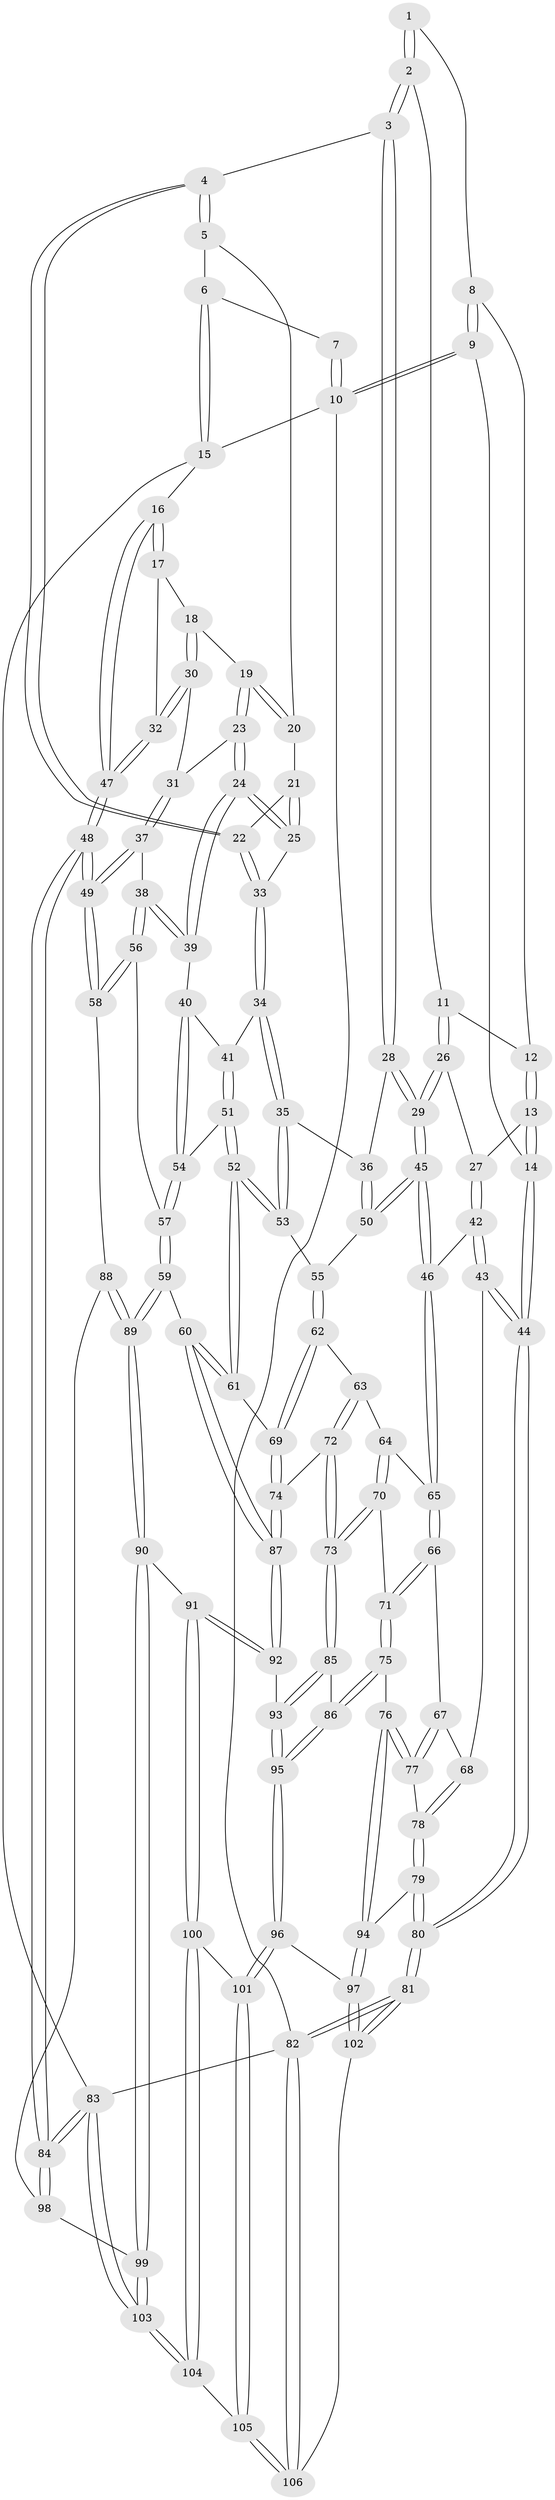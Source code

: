 // coarse degree distribution, {5: 0.0625, 3: 0.5, 4: 0.3125, 6: 0.03125, 2: 0.09375}
// Generated by graph-tools (version 1.1) at 2025/54/03/04/25 22:54:12]
// undirected, 106 vertices, 262 edges
graph export_dot {
  node [color=gray90,style=filled];
  1 [pos="+0.2211390213115862+0"];
  2 [pos="+0.25721063005827505+0.11717541693776357"];
  3 [pos="+0.37728377521372075+0.18135699127270724"];
  4 [pos="+0.4175584807110609+0.1675834131591939"];
  5 [pos="+0.7092911381897402+0"];
  6 [pos="+0.7263223256312507+0"];
  7 [pos="+0.21964819591641987+0"];
  8 [pos="+0.04281446122414518+0.10362979203960551"];
  9 [pos="+0+0"];
  10 [pos="+0+0"];
  11 [pos="+0.2172618464817762+0.1528336824534002"];
  12 [pos="+0.04715156020415079+0.10847139745508617"];
  13 [pos="+0.04717519361305262+0.2811618954993534"];
  14 [pos="+0+0.30795829212180503"];
  15 [pos="+1+0"];
  16 [pos="+1+0"];
  17 [pos="+0.945931769428949+0.19175195231426462"];
  18 [pos="+0.7931417343907872+0.18248345320276285"];
  19 [pos="+0.7854797374947765+0.1747472357737101"];
  20 [pos="+0.7180997514933004+0.050378859267196985"];
  21 [pos="+0.6587376568608863+0.17470775477191114"];
  22 [pos="+0.5722716920681656+0.2773542357043316"];
  23 [pos="+0.7343964664922666+0.3316683848097164"];
  24 [pos="+0.7089638279656546+0.34549136356083304"];
  25 [pos="+0.7043972138022437+0.3420922127406756"];
  26 [pos="+0.17039241127899477+0.22576027761844872"];
  27 [pos="+0.0873087707208585+0.28731076766372404"];
  28 [pos="+0.37811573892047323+0.26605871045082213"];
  29 [pos="+0.29567516748346073+0.3686537616283077"];
  30 [pos="+0.8918073191042167+0.3177439649874705"];
  31 [pos="+0.8152625110538821+0.34172193292613984"];
  32 [pos="+0.8979010763325278+0.3206812616886077"];
  33 [pos="+0.5694966707069883+0.31595534174841755"];
  34 [pos="+0.5514586232587835+0.3466452429026612"];
  35 [pos="+0.5302020776421758+0.3639321304803801"];
  36 [pos="+0.4675527705954392+0.358692604562206"];
  37 [pos="+0.7794937283103882+0.4136516074446076"];
  38 [pos="+0.7205973951599118+0.4174798958549096"];
  39 [pos="+0.7073462497871441+0.3951548978382329"];
  40 [pos="+0.6451103854051388+0.40966659902059405"];
  41 [pos="+0.6268478495371916+0.4018849914288657"];
  42 [pos="+0.15335135985606957+0.4370434142639146"];
  43 [pos="+0.14079257426625563+0.45315981989806825"];
  44 [pos="+0+0.5933261720974156"];
  45 [pos="+0.282256269832296+0.43239866756654116"];
  46 [pos="+0.2739718602954637+0.4395528729114661"];
  47 [pos="+1+0.5092425027760941"];
  48 [pos="+1+0.5429798354158893"];
  49 [pos="+0.9835848677385877+0.5546844665282584"];
  50 [pos="+0.39482358785329014+0.4464895209094335"];
  51 [pos="+0.5953954604861635+0.4601900694345876"];
  52 [pos="+0.5461856800441682+0.49316604402102576"];
  53 [pos="+0.5420021429391936+0.4830052372971665"];
  54 [pos="+0.6382718328310496+0.44387981073171634"];
  55 [pos="+0.3953014932094355+0.4471230060563798"];
  56 [pos="+0.7122435141447347+0.5398260521992709"];
  57 [pos="+0.7045763456750888+0.5410445239261175"];
  58 [pos="+0.8340507622049327+0.5914260489311409"];
  59 [pos="+0.6325288192267711+0.5660971042340456"];
  60 [pos="+0.5653939236084223+0.554093530406627"];
  61 [pos="+0.5525823659118273+0.5407324974257671"];
  62 [pos="+0.4202305181779481+0.5227418332830819"];
  63 [pos="+0.39265313402120855+0.55005513378182"];
  64 [pos="+0.32720460943622426+0.5394863331772441"];
  65 [pos="+0.28374856038537566+0.5035765437389117"];
  66 [pos="+0.2742794816731138+0.5271250138200134"];
  67 [pos="+0.2155131646237647+0.5599234726913717"];
  68 [pos="+0.15104787467155475+0.5470937155181212"];
  69 [pos="+0.48780359885069124+0.5482285928761058"];
  70 [pos="+0.337757108921409+0.586421453083531"];
  71 [pos="+0.2682108733420821+0.5978589744588232"];
  72 [pos="+0.3918995820330428+0.6269136618190916"];
  73 [pos="+0.3653678035510056+0.6408930281216926"];
  74 [pos="+0.4203036256336888+0.6290597228852403"];
  75 [pos="+0.253755575942129+0.6633511744034035"];
  76 [pos="+0.23382352256398004+0.6609961775459776"];
  77 [pos="+0.205280436328677+0.6377225634813465"];
  78 [pos="+0.1404096018400684+0.6040192849185"];
  79 [pos="+0+0.6824669850359991"];
  80 [pos="+0+0.6255988822405442"];
  81 [pos="+0+1"];
  82 [pos="+0+1"];
  83 [pos="+1+1"];
  84 [pos="+1+1"];
  85 [pos="+0.35734174086441706+0.6502966742003953"];
  86 [pos="+0.29655578349230405+0.6952306161936511"];
  87 [pos="+0.5095305691417308+0.7006534578606735"];
  88 [pos="+0.7915128589620185+0.661091182492453"];
  89 [pos="+0.6585898273400981+0.7711821986093561"];
  90 [pos="+0.6468376536594168+0.7937870242129282"];
  91 [pos="+0.5653961457774613+0.8019284488644963"];
  92 [pos="+0.5142510210587823+0.7364488419105099"];
  93 [pos="+0.45447689826772986+0.7385131776624406"];
  94 [pos="+0.09222907184756128+0.7760406198644632"];
  95 [pos="+0.31161202420311546+0.7781623579184237"];
  96 [pos="+0.29797107832153447+0.8316169903412477"];
  97 [pos="+0.13336401109723578+0.8476725855603299"];
  98 [pos="+0.8142144576463755+0.7408749812041453"];
  99 [pos="+0.7478047633883123+0.8888299057495977"];
  100 [pos="+0.5090098358857739+0.8831799379498941"];
  101 [pos="+0.3372421735685113+0.8853699628720447"];
  102 [pos="+0.1209139114416635+0.8820891336842867"];
  103 [pos="+1+1"];
  104 [pos="+0.5679839283954928+1"];
  105 [pos="+0.2797130988216472+1"];
  106 [pos="+0.17137576608510333+1"];
  1 -- 2;
  1 -- 2;
  1 -- 8;
  2 -- 3;
  2 -- 3;
  2 -- 11;
  3 -- 4;
  3 -- 28;
  3 -- 28;
  4 -- 5;
  4 -- 5;
  4 -- 22;
  4 -- 22;
  5 -- 6;
  5 -- 20;
  6 -- 7;
  6 -- 15;
  6 -- 15;
  7 -- 10;
  7 -- 10;
  8 -- 9;
  8 -- 9;
  8 -- 12;
  9 -- 10;
  9 -- 10;
  9 -- 14;
  10 -- 15;
  10 -- 82;
  11 -- 12;
  11 -- 26;
  11 -- 26;
  12 -- 13;
  12 -- 13;
  13 -- 14;
  13 -- 14;
  13 -- 27;
  14 -- 44;
  14 -- 44;
  15 -- 16;
  15 -- 83;
  16 -- 17;
  16 -- 17;
  16 -- 47;
  16 -- 47;
  17 -- 18;
  17 -- 32;
  18 -- 19;
  18 -- 30;
  18 -- 30;
  19 -- 20;
  19 -- 20;
  19 -- 23;
  19 -- 23;
  20 -- 21;
  21 -- 22;
  21 -- 25;
  21 -- 25;
  22 -- 33;
  22 -- 33;
  23 -- 24;
  23 -- 24;
  23 -- 31;
  24 -- 25;
  24 -- 25;
  24 -- 39;
  24 -- 39;
  25 -- 33;
  26 -- 27;
  26 -- 29;
  26 -- 29;
  27 -- 42;
  27 -- 42;
  28 -- 29;
  28 -- 29;
  28 -- 36;
  29 -- 45;
  29 -- 45;
  30 -- 31;
  30 -- 32;
  30 -- 32;
  31 -- 37;
  31 -- 37;
  32 -- 47;
  32 -- 47;
  33 -- 34;
  33 -- 34;
  34 -- 35;
  34 -- 35;
  34 -- 41;
  35 -- 36;
  35 -- 53;
  35 -- 53;
  36 -- 50;
  36 -- 50;
  37 -- 38;
  37 -- 49;
  37 -- 49;
  38 -- 39;
  38 -- 39;
  38 -- 56;
  38 -- 56;
  39 -- 40;
  40 -- 41;
  40 -- 54;
  40 -- 54;
  41 -- 51;
  41 -- 51;
  42 -- 43;
  42 -- 43;
  42 -- 46;
  43 -- 44;
  43 -- 44;
  43 -- 68;
  44 -- 80;
  44 -- 80;
  45 -- 46;
  45 -- 46;
  45 -- 50;
  45 -- 50;
  46 -- 65;
  46 -- 65;
  47 -- 48;
  47 -- 48;
  48 -- 49;
  48 -- 49;
  48 -- 84;
  48 -- 84;
  49 -- 58;
  49 -- 58;
  50 -- 55;
  51 -- 52;
  51 -- 52;
  51 -- 54;
  52 -- 53;
  52 -- 53;
  52 -- 61;
  52 -- 61;
  53 -- 55;
  54 -- 57;
  54 -- 57;
  55 -- 62;
  55 -- 62;
  56 -- 57;
  56 -- 58;
  56 -- 58;
  57 -- 59;
  57 -- 59;
  58 -- 88;
  59 -- 60;
  59 -- 89;
  59 -- 89;
  60 -- 61;
  60 -- 61;
  60 -- 87;
  60 -- 87;
  61 -- 69;
  62 -- 63;
  62 -- 69;
  62 -- 69;
  63 -- 64;
  63 -- 72;
  63 -- 72;
  64 -- 65;
  64 -- 70;
  64 -- 70;
  65 -- 66;
  65 -- 66;
  66 -- 67;
  66 -- 71;
  66 -- 71;
  67 -- 68;
  67 -- 77;
  67 -- 77;
  68 -- 78;
  68 -- 78;
  69 -- 74;
  69 -- 74;
  70 -- 71;
  70 -- 73;
  70 -- 73;
  71 -- 75;
  71 -- 75;
  72 -- 73;
  72 -- 73;
  72 -- 74;
  73 -- 85;
  73 -- 85;
  74 -- 87;
  74 -- 87;
  75 -- 76;
  75 -- 86;
  75 -- 86;
  76 -- 77;
  76 -- 77;
  76 -- 94;
  76 -- 94;
  77 -- 78;
  78 -- 79;
  78 -- 79;
  79 -- 80;
  79 -- 80;
  79 -- 94;
  80 -- 81;
  80 -- 81;
  81 -- 82;
  81 -- 82;
  81 -- 102;
  81 -- 102;
  82 -- 83;
  82 -- 106;
  82 -- 106;
  83 -- 84;
  83 -- 84;
  83 -- 103;
  83 -- 103;
  84 -- 98;
  84 -- 98;
  85 -- 86;
  85 -- 93;
  85 -- 93;
  86 -- 95;
  86 -- 95;
  87 -- 92;
  87 -- 92;
  88 -- 89;
  88 -- 89;
  88 -- 98;
  89 -- 90;
  89 -- 90;
  90 -- 91;
  90 -- 99;
  90 -- 99;
  91 -- 92;
  91 -- 92;
  91 -- 100;
  91 -- 100;
  92 -- 93;
  93 -- 95;
  93 -- 95;
  94 -- 97;
  94 -- 97;
  95 -- 96;
  95 -- 96;
  96 -- 97;
  96 -- 101;
  96 -- 101;
  97 -- 102;
  97 -- 102;
  98 -- 99;
  99 -- 103;
  99 -- 103;
  100 -- 101;
  100 -- 104;
  100 -- 104;
  101 -- 105;
  101 -- 105;
  102 -- 106;
  103 -- 104;
  103 -- 104;
  104 -- 105;
  105 -- 106;
  105 -- 106;
}
